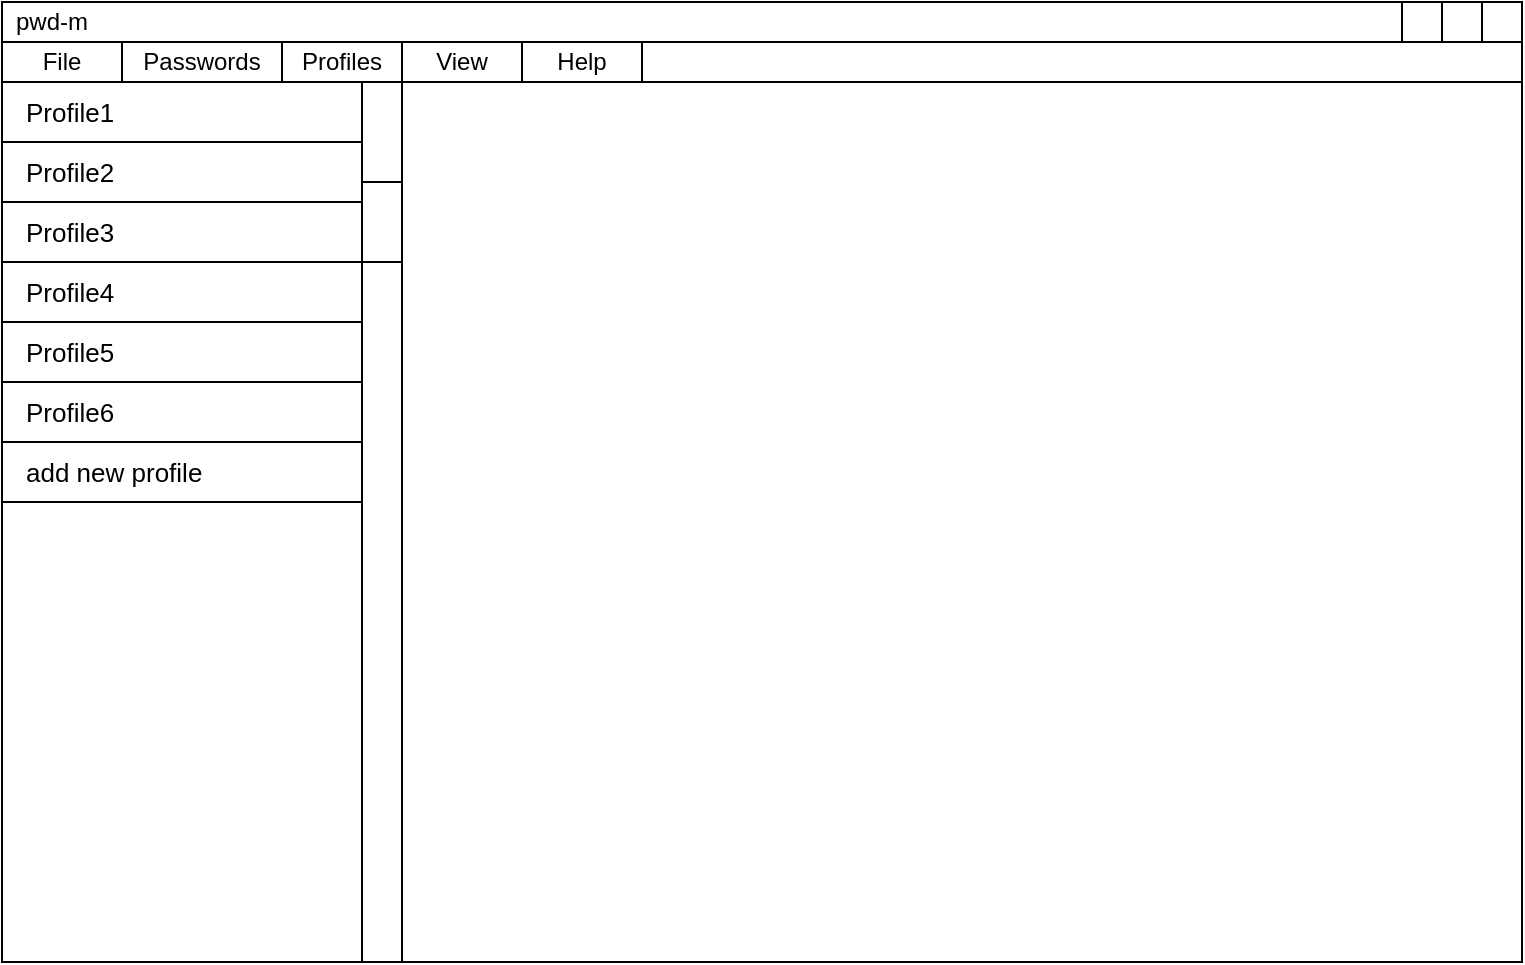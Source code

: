 <mxfile version="13.7.9" type="device" pages="2"><diagram id="hR_l5qiT8Z_pZZ1QMzwz" name="MainWindow"><mxGraphModel dx="1185" dy="685" grid="1" gridSize="10" guides="1" tooltips="1" connect="1" arrows="1" fold="1" page="1" pageScale="1" pageWidth="827" pageHeight="1169" math="0" shadow="0"><root><mxCell id="0"/><mxCell id="1" parent="0"/><mxCell id="JGavezJvTEPCqTh0F4Ca-1" value="" style="rounded=0;whiteSpace=wrap;html=1;" vertex="1" parent="1"><mxGeometry x="40" y="120" width="760" height="480" as="geometry"/></mxCell><mxCell id="JGavezJvTEPCqTh0F4Ca-2" value="" style="rounded=0;whiteSpace=wrap;html=1;" vertex="1" parent="1"><mxGeometry x="40" y="120" width="760" height="20" as="geometry"/></mxCell><mxCell id="JGavezJvTEPCqTh0F4Ca-3" value="" style="rounded=0;whiteSpace=wrap;html=1;" vertex="1" parent="1"><mxGeometry x="780" y="120" width="20" height="20" as="geometry"/></mxCell><mxCell id="JGavezJvTEPCqTh0F4Ca-4" value="" style="rounded=0;whiteSpace=wrap;html=1;" vertex="1" parent="1"><mxGeometry x="760" y="120" width="20" height="20" as="geometry"/></mxCell><mxCell id="JGavezJvTEPCqTh0F4Ca-5" value="" style="rounded=0;whiteSpace=wrap;html=1;" vertex="1" parent="1"><mxGeometry x="740" y="120" width="20" height="20" as="geometry"/></mxCell><mxCell id="JGavezJvTEPCqTh0F4Ca-6" value="pwd-m" style="text;html=1;strokeColor=none;fillColor=none;align=center;verticalAlign=middle;whiteSpace=wrap;rounded=0;" vertex="1" parent="1"><mxGeometry x="40" y="120" width="50" height="20" as="geometry"/></mxCell><mxCell id="JGavezJvTEPCqTh0F4Ca-7" value="" style="rounded=0;whiteSpace=wrap;html=1;" vertex="1" parent="1"><mxGeometry x="40" y="140" width="760" height="20" as="geometry"/></mxCell><mxCell id="JGavezJvTEPCqTh0F4Ca-8" value="" style="rounded=0;whiteSpace=wrap;html=1;" vertex="1" parent="1"><mxGeometry x="40" y="160" width="200" height="440" as="geometry"/></mxCell><mxCell id="JGavezJvTEPCqTh0F4Ca-9" value="" style="rounded=0;whiteSpace=wrap;html=1;" vertex="1" parent="1"><mxGeometry x="240" y="160" width="560" height="440" as="geometry"/></mxCell><mxCell id="JGavezJvTEPCqTh0F4Ca-10" value="File" style="rounded=0;whiteSpace=wrap;html=1;" vertex="1" parent="1"><mxGeometry x="40" y="140" width="60" height="20" as="geometry"/></mxCell><mxCell id="JGavezJvTEPCqTh0F4Ca-11" value="Passwords" style="rounded=0;whiteSpace=wrap;html=1;" vertex="1" parent="1"><mxGeometry x="100" y="140" width="80" height="20" as="geometry"/></mxCell><mxCell id="JGavezJvTEPCqTh0F4Ca-12" value="Profiles" style="rounded=0;whiteSpace=wrap;html=1;" vertex="1" parent="1"><mxGeometry x="180" y="140" width="60" height="20" as="geometry"/></mxCell><mxCell id="JGavezJvTEPCqTh0F4Ca-13" value="View" style="rounded=0;whiteSpace=wrap;html=1;" vertex="1" parent="1"><mxGeometry x="240" y="140" width="60" height="20" as="geometry"/></mxCell><mxCell id="JGavezJvTEPCqTh0F4Ca-14" value="Help" style="rounded=0;whiteSpace=wrap;html=1;" vertex="1" parent="1"><mxGeometry x="300" y="140" width="60" height="20" as="geometry"/></mxCell><mxCell id="DeuGMH3IM1VP4VrsATwV-1" value="" style="rounded=0;whiteSpace=wrap;html=1;fontSize=12;" vertex="1" parent="1"><mxGeometry x="40" y="160" width="180" height="30" as="geometry"/></mxCell><mxCell id="DeuGMH3IM1VP4VrsATwV-2" value="" style="rounded=0;whiteSpace=wrap;html=1;fontSize=12;" vertex="1" parent="1"><mxGeometry x="220" y="160" width="20" height="440" as="geometry"/></mxCell><mxCell id="DeuGMH3IM1VP4VrsATwV-3" value="" style="rounded=0;whiteSpace=wrap;html=1;fontSize=12;" vertex="1" parent="1"><mxGeometry x="220" y="210" width="20" height="40" as="geometry"/></mxCell><mxCell id="DeuGMH3IM1VP4VrsATwV-5" value="" style="rounded=0;whiteSpace=wrap;html=1;fontSize=12;" vertex="1" parent="1"><mxGeometry x="40" y="190" width="180" height="30" as="geometry"/></mxCell><mxCell id="DeuGMH3IM1VP4VrsATwV-6" value="" style="rounded=0;whiteSpace=wrap;html=1;fontSize=12;" vertex="1" parent="1"><mxGeometry x="40" y="220" width="180" height="30" as="geometry"/></mxCell><mxCell id="DeuGMH3IM1VP4VrsATwV-7" value="" style="rounded=0;whiteSpace=wrap;html=1;fontSize=12;" vertex="1" parent="1"><mxGeometry x="40" y="250" width="180" height="30" as="geometry"/></mxCell><mxCell id="DeuGMH3IM1VP4VrsATwV-8" value="" style="rounded=0;whiteSpace=wrap;html=1;fontSize=12;" vertex="1" parent="1"><mxGeometry x="40" y="280" width="180" height="30" as="geometry"/></mxCell><mxCell id="DeuGMH3IM1VP4VrsATwV-9" value="" style="rounded=0;whiteSpace=wrap;html=1;fontSize=12;" vertex="1" parent="1"><mxGeometry x="40" y="310" width="180" height="30" as="geometry"/></mxCell><mxCell id="DeuGMH3IM1VP4VrsATwV-10" value="Profile1" style="text;html=1;strokeColor=none;fillColor=none;align=left;verticalAlign=middle;whiteSpace=wrap;rounded=0;fontSize=13;" vertex="1" parent="1"><mxGeometry x="50" y="165" width="160" height="20" as="geometry"/></mxCell><mxCell id="DeuGMH3IM1VP4VrsATwV-11" value="Profile2" style="text;html=1;strokeColor=none;fillColor=none;align=left;verticalAlign=middle;whiteSpace=wrap;rounded=0;fontSize=13;" vertex="1" parent="1"><mxGeometry x="50" y="195" width="160" height="20" as="geometry"/></mxCell><mxCell id="DeuGMH3IM1VP4VrsATwV-12" value="Profile3" style="text;html=1;strokeColor=none;fillColor=none;align=left;verticalAlign=middle;whiteSpace=wrap;rounded=0;fontSize=13;" vertex="1" parent="1"><mxGeometry x="50" y="225" width="160" height="20" as="geometry"/></mxCell><mxCell id="DeuGMH3IM1VP4VrsATwV-13" value="Profile4" style="text;html=1;strokeColor=none;fillColor=none;align=left;verticalAlign=middle;whiteSpace=wrap;rounded=0;fontSize=13;" vertex="1" parent="1"><mxGeometry x="50" y="255" width="160" height="20" as="geometry"/></mxCell><mxCell id="DeuGMH3IM1VP4VrsATwV-14" value="Profile5" style="text;html=1;strokeColor=none;fillColor=none;align=left;verticalAlign=middle;whiteSpace=wrap;rounded=0;fontSize=13;" vertex="1" parent="1"><mxGeometry x="50" y="285" width="160" height="20" as="geometry"/></mxCell><mxCell id="DeuGMH3IM1VP4VrsATwV-15" value="Profile6" style="text;html=1;strokeColor=none;fillColor=none;align=left;verticalAlign=middle;whiteSpace=wrap;rounded=0;fontSize=13;" vertex="1" parent="1"><mxGeometry x="50" y="315" width="160" height="20" as="geometry"/></mxCell><mxCell id="DeuGMH3IM1VP4VrsATwV-16" value="" style="rounded=0;whiteSpace=wrap;html=1;fontSize=13;align=left;" vertex="1" parent="1"><mxGeometry x="40" y="340" width="180" height="30" as="geometry"/></mxCell><mxCell id="DeuGMH3IM1VP4VrsATwV-17" value="add new profile" style="text;html=1;strokeColor=none;fillColor=none;align=left;verticalAlign=middle;whiteSpace=wrap;rounded=0;fontSize=13;" vertex="1" parent="1"><mxGeometry x="50" y="345" width="160" height="20" as="geometry"/></mxCell></root></mxGraphModel></diagram><diagram id="R5n5IgPPQM3wJOWGLoTg" name="Login"><mxGraphModel dx="1422" dy="822" grid="1" gridSize="10" guides="1" tooltips="1" connect="1" arrows="1" fold="1" page="1" pageScale="1" pageWidth="827" pageHeight="1169" math="0" shadow="0"><root><mxCell id="t3i28Z2l7oSbYf_aDIFL-0"/><mxCell id="t3i28Z2l7oSbYf_aDIFL-1" parent="t3i28Z2l7oSbYf_aDIFL-0"/><mxCell id="t3i28Z2l7oSbYf_aDIFL-2" value="" style="rounded=0;whiteSpace=wrap;html=1;" vertex="1" parent="t3i28Z2l7oSbYf_aDIFL-1"><mxGeometry x="240" y="240" width="400" height="240" as="geometry"/></mxCell><mxCell id="t3i28Z2l7oSbYf_aDIFL-3" value="" style="rounded=0;whiteSpace=wrap;html=1;" vertex="1" parent="t3i28Z2l7oSbYf_aDIFL-1"><mxGeometry x="240" y="240" width="400" height="20" as="geometry"/></mxCell><mxCell id="t3i28Z2l7oSbYf_aDIFL-4" value="" style="rounded=0;whiteSpace=wrap;html=1;" vertex="1" parent="t3i28Z2l7oSbYf_aDIFL-1"><mxGeometry x="280" y="400" width="320" height="20" as="geometry"/></mxCell><mxCell id="t3i28Z2l7oSbYf_aDIFL-5" value="pwd-m" style="text;html=1;strokeColor=none;fillColor=none;align=center;verticalAlign=middle;whiteSpace=wrap;rounded=0;" vertex="1" parent="t3i28Z2l7oSbYf_aDIFL-1"><mxGeometry x="250" y="240" width="40" height="20" as="geometry"/></mxCell><mxCell id="t3i28Z2l7oSbYf_aDIFL-6" value="Password:" style="text;html=1;strokeColor=none;fillColor=none;align=center;verticalAlign=middle;whiteSpace=wrap;rounded=0;fontSize=16;" vertex="1" parent="t3i28Z2l7oSbYf_aDIFL-1"><mxGeometry x="420" y="365" width="40" height="20" as="geometry"/></mxCell><mxCell id="t3i28Z2l7oSbYf_aDIFL-7" value="" style="rounded=0;whiteSpace=wrap;html=1;" vertex="1" parent="t3i28Z2l7oSbYf_aDIFL-1"><mxGeometry x="620" y="240" width="20" height="20" as="geometry"/></mxCell><mxCell id="t3i28Z2l7oSbYf_aDIFL-8" value="" style="rounded=0;whiteSpace=wrap;html=1;" vertex="1" parent="t3i28Z2l7oSbYf_aDIFL-1"><mxGeometry x="580" y="240" width="20" height="20" as="geometry"/></mxCell><mxCell id="t3i28Z2l7oSbYf_aDIFL-9" value="" style="rounded=0;whiteSpace=wrap;html=1;" vertex="1" parent="t3i28Z2l7oSbYf_aDIFL-1"><mxGeometry x="600" y="240" width="20" height="20" as="geometry"/></mxCell><mxCell id="t3i28Z2l7oSbYf_aDIFL-10" value="Icon" style="rounded=0;whiteSpace=wrap;html=1;" vertex="1" parent="t3i28Z2l7oSbYf_aDIFL-1"><mxGeometry x="400" y="270" width="80" height="80" as="geometry"/></mxCell><mxCell id="t3i28Z2l7oSbYf_aDIFL-13" value="Submit" style="rounded=1;whiteSpace=wrap;html=1;fontSize=12;" vertex="1" parent="t3i28Z2l7oSbYf_aDIFL-1"><mxGeometry x="400" y="440" width="80" height="20" as="geometry"/></mxCell></root></mxGraphModel></diagram></mxfile>